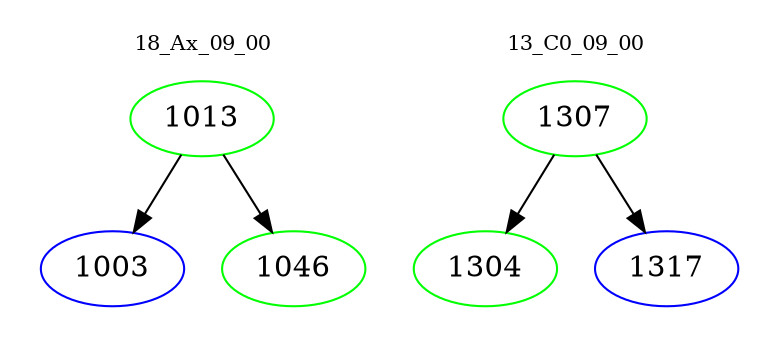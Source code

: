 digraph{
subgraph cluster_0 {
color = white
label = "18_Ax_09_00";
fontsize=10;
T0_1013 [label="1013", color="green"]
T0_1013 -> T0_1003 [color="black"]
T0_1003 [label="1003", color="blue"]
T0_1013 -> T0_1046 [color="black"]
T0_1046 [label="1046", color="green"]
}
subgraph cluster_1 {
color = white
label = "13_C0_09_00";
fontsize=10;
T1_1307 [label="1307", color="green"]
T1_1307 -> T1_1304 [color="black"]
T1_1304 [label="1304", color="green"]
T1_1307 -> T1_1317 [color="black"]
T1_1317 [label="1317", color="blue"]
}
}
